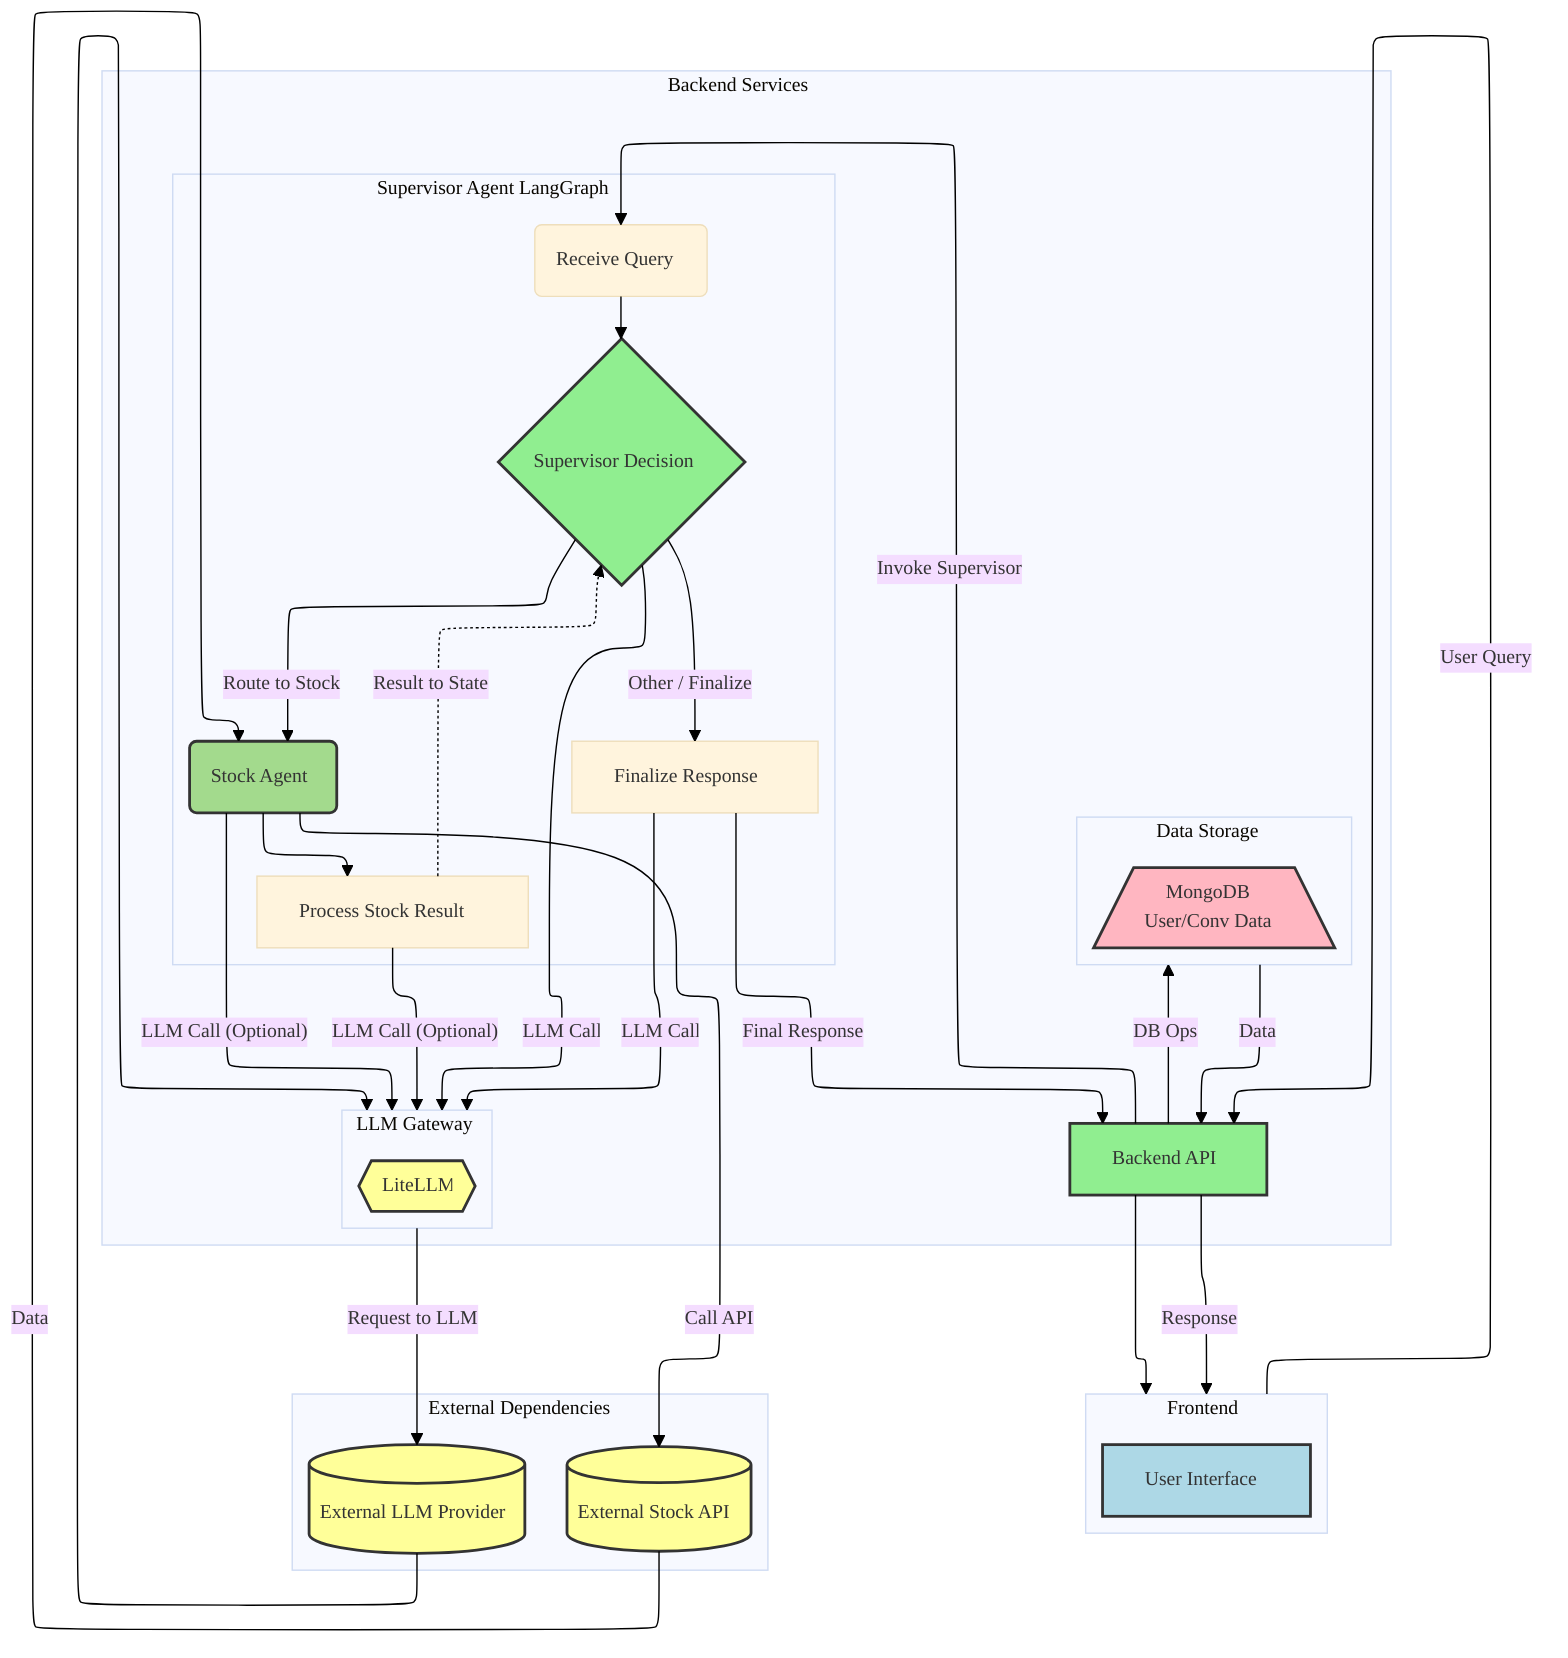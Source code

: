 ---
config:
  layout: elk
  look: classic
  theme: base
  themeVariables:
    fontFamily:  'Arial, sans-serif'
    fontSize: 14px
    lineColor: '#000000'
---
flowchart TD

    %% Define Custom Styles
    classDef uiStyle fill:#ADD8E6,stroke:#333,stroke-width:2px;
    %% Backend and Supervisor color
    classDef backendStyle fill:#90EE90,stroke:#333,stroke-width:2px;
    %% Specialized Agent color
    classDef agentStyle fill:#A3DA8D,stroke:#333,stroke-width:2px;
    classDef dbStyle fill:#FFB6C1,stroke:#333,stroke-width:2px;
    classDef externalStyle fill:#FFFF99,stroke:#333,stroke-width:2px;
    %% Tools/Resources color
    classDef resourceStyle fill:#FFB6C1,stroke:#333,stroke-width:2px;

    %% Define Nodes and Subgraphs with IDs and Titles

    subgraph FE[Frontend]
        direction TB
        UI[User Interface]:::uiStyle
    end

    %% Backend Services contains the core application logic
    subgraph BS[Backend Services]
        direction TB
        BackendAPI[Backend API]:::backendStyle

        %% Main LangGraph orchestrated by the Supervisor
        subgraph SupervisorGraph[Supervisor Agent LangGraph]
            direction TB
            Input(Receive Query)
            %% Supervisor Node decides routing
            SupervisorNode{Supervisor Decision}:::backendStyle
            %% First Specialized Agent Node (e.g., Stock Agent)
            StockAgentNode(Stock Agent):::agentStyle
            %% Node to process results from the specialized agent
            ProcessStockResult[Process Stock Result]
            %% Node to finalize the response before sending back
            FinalizeResponse[Finalize Response]
        end

        %% LLM Gateway for abstracting LLM calls
        subgraph LG[LLM Gateway]
            direction TB
            %% LiteLLM component
            LiteLLMGateway{{LiteLLM}}:::externalStyle
        end

        %% Data Storage for user and conversation data
        subgraph DS[Data Storage]
             direction TB
             %% User and Conversation History Data in MongoDB
             MongoDB[/MongoDB<br>User/Conv Data\]:::dbStyle
        end
    end

    %% External APIs and services
    subgraph ED[External Dependencies]
        direction TB
        %% External LLM Provider
        ExternalLLM[(External LLM Provider)]:::externalStyle
        %% Stock API used by the Stock Agent
        StockAPI[(External Stock API)]:::externalStyle
    end

    %% Define Flow (Edges)

    %% Backend API sends response back to Frontend
    BackendAPI -- "Response" --> FE;
    
    %% Frontend sends queries to Backend API
    FE -- "User Query" --> BackendAPI;

    %% Backend API invokes the Supervisor LangGraph
    BackendAPI -- "Invoke Supervisor" --> Input;
    BackendAPI-->FE
    %% Flow within Supervisor LangGraph
    Input --> SupervisorNode;

    %% Supervisor routes to the First Specialized Agent (Stock Agent)
    SupervisorNode -- "Route to Stock" --> StockAgentNode;
    %% Simplified: Supervisor can also finalize directly for simple queries in this phase
    SupervisorNode -- "Other / Finalize" --> FinalizeResponse;


    %% Specialized Agent performs task and returns to Supervisor flow (conceptual return via state update)
    %% Agent performs task, maybe processes internally
    StockAgentNode --> ProcessStockResult;
    %% Result is available for Supervisor
    ProcessStockResult -. "Result to State" .-> SupervisorNode;


    %% Specialized Agent interacts with its tools
    %% Stock Agent calls the external Stock API
    StockAgentNode -- "Call API" --> StockAPI;
    %% Agent gets data from the tool
    StockAPI -- "Data" --> StockAgentNode;


    %% LLM interactions (via Gateway)
    %% Supervisor might use LLM for routing decisions
    SupervisorNode -- "LLM Call" --> LG;
    %% Specialized Agents might use LLM internally (e.g., for processing or tool use)
    StockAgentNode -- "LLM Call (Optional)" --> LG;
    ProcessStockResult -- "LLM Call (Optional)" --> LG;
    %% Final response generation uses LLM via the Gateway
    FinalizeResponse -- "LLM Call" --> LG;


    %% LiteLLM Gateway interacts with the External LLM Provider
    LG -- "Request to LLM" --> ExternalLLM;
    %% ExternalLLM -- "Response from LLM" --> LG;
    ExternalLLM --> LG;

    %% Backend API interacts with Data Storage for user/conv data
    BackendAPI -- "DB Ops" --> DS;
    DS -- "Data" --> BackendAPI;

    %% Final response path from Supervisor LangGraph back to Backend API
    FinalizeResponse -- "Final Response" --> BackendAPI;


    %% Apply curved lines using 'basis' interpolation for smooth flow
    %% linkStyle default interpolate basis;